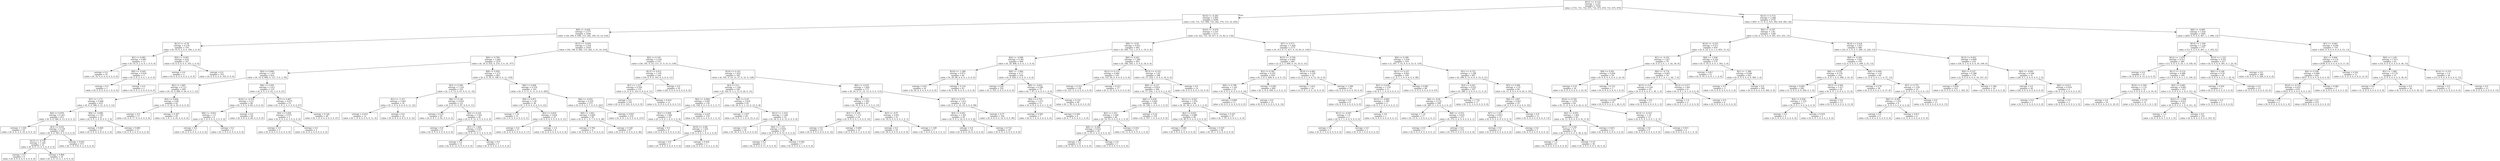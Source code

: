 digraph Tree {
node [shape=box] ;
0 [label="X[15] <= -0.122\nentropy = 3.321\nsamples = 7034\nvalue = [731, 731, 732, 675, 732, 675, 676, 731, 675, 676]"] ;
1 [label="X[14] <= -0.283\nentropy = 2.905\nsamples = 4299\nvalue = [34, 731, 721, 666, 732, 262, 374, 115, 14, 650]"] ;
0 -> 1 [labeldistance=2.5, labelangle=45, headlabel="True"] ;
2 [label="X[9] <= -0.444\nentropy = 2.577\nsamples = 2186\nvalue = [30, 209, 0, 648, 115, 262, 359, 33, 14, 516]"] ;
1 -> 2 ;
3 [label="X[13] <= -0.78\nentropy = 0.276\nsamples = 370\nvalue = [0, 10, 0, 2, 0, 0, 356, 2, 0, 0]"] ;
2 -> 3 ;
4 [label="X[1] <= 0.082\nentropy = 0.991\nsamples = 13\nvalue = [0, 10, 0, 2, 0, 0, 1, 0, 0, 0]"] ;
3 -> 4 ;
5 [label="entropy = 0.0\nsamples = 10\nvalue = [0, 10, 0, 0, 0, 0, 0, 0, 0, 0]"] ;
4 -> 5 ;
6 [label="X[6] <= -0.445\nentropy = 0.918\nsamples = 3\nvalue = [0, 0, 0, 2, 0, 0, 1, 0, 0, 0]"] ;
4 -> 6 ;
7 [label="entropy = 0.0\nsamples = 1\nvalue = [0, 0, 0, 0, 0, 0, 1, 0, 0, 0]"] ;
6 -> 7 ;
8 [label="entropy = 0.0\nsamples = 2\nvalue = [0, 0, 0, 2, 0, 0, 0, 0, 0, 0]"] ;
6 -> 8 ;
9 [label="X[0] <= -0.901\nentropy = 0.05\nsamples = 357\nvalue = [0, 0, 0, 0, 0, 0, 355, 2, 0, 0]"] ;
3 -> 9 ;
10 [label="entropy = 0.0\nsamples = 2\nvalue = [0, 0, 0, 0, 0, 0, 0, 2, 0, 0]"] ;
9 -> 10 ;
11 [label="entropy = 0.0\nsamples = 355\nvalue = [0, 0, 0, 0, 0, 0, 355, 0, 0, 0]"] ;
9 -> 11 ;
12 [label="X[13] <= -0.644\nentropy = 2.318\nsamples = 1816\nvalue = [30, 199, 0, 646, 115, 262, 3, 31, 14, 516]"] ;
2 -> 12 ;
13 [label="X[9] <= 0.769\nentropy = 1.649\nsamples = 1279\nvalue = [0, 18, 0, 632, 0, 235, 3, 0, 14, 377]"] ;
12 -> 13 ;
14 [label="X[0] <= 0.949\nentropy = 1.167\nsamples = 814\nvalue = [0, 14, 0, 608, 0, 127, 3, 0, 3, 59]"] ;
13 -> 14 ;
15 [label="X[2] <= 1.865\nentropy = 0.712\nsamples = 695\nvalue = [0, 10, 0, 606, 0, 64, 0, 0, 3, 12]"] ;
14 -> 15 ;
16 [label="X[7] <= 1.173\nentropy = 0.494\nsamples = 633\nvalue = [0, 9, 0, 588, 0, 21, 0, 0, 3, 12]"] ;
15 -> 16 ;
17 [label="X[4] <= 0.078\nentropy = 0.303\nsamples = 611\nvalue = [0, 9, 0, 586, 0, 13, 0, 0, 0, 3]"] ;
16 -> 17 ;
18 [label="entropy = 1.329\nsamples = 16\nvalue = [0, 0, 0, 3, 0, 10, 0, 0, 0, 3]"] ;
17 -> 18 ;
23 [label="X[3] <= 0.635\nentropy = 0.159\nsamples = 595\nvalue = [0, 9, 0, 583, 0, 3, 0, 0, 0, 0]"] ;
17 -> 23 ;
24 [label="X[12] <= -0.738\nentropy = 1.182\nsamples = 22\nvalue = [0, 8, 0, 13, 0, 1, 0, 0, 0, 0]"] ;
23 -> 24 ;
25 [label="entropy = 0.0\nsamples = 6\nvalue = [0, 6, 0, 0, 0, 0, 0, 0, 0, 0]"] ;
24 -> 25 ;
26 [label="entropy = 0.868\nsamples = 16\nvalue = [0, 2, 0, 13, 0, 1, 0, 0, 0, 0]"] ;
24 -> 26 ;
35 [label="entropy = 0.052\nsamples = 573\nvalue = [0, 1, 0, 570, 0, 2, 0, 0, 0, 0]"] ;
23 -> 35 ;
42 [label="X[8] <= -0.098\nentropy = 1.765\nsamples = 22\nvalue = [0, 0, 0, 2, 0, 8, 0, 0, 3, 9]"] ;
16 -> 42 ;
43 [label="entropy = 0.845\nsamples = 11\nvalue = [0, 0, 0, 0, 0, 8, 0, 0, 3, 0]"] ;
42 -> 43 ;
46 [label="entropy = 0.684\nsamples = 11\nvalue = [0, 0, 0, 2, 0, 0, 0, 0, 0, 9]"] ;
42 -> 46 ;
49 [label="X[5] <= 0.664\nentropy = 0.98\nsamples = 62\nvalue = [0, 1, 0, 18, 0, 43, 0, 0, 0, 0]"] ;
15 -> 49 ;
50 [label="entropy = 0.0\nsamples = 17\nvalue = [0, 0, 0, 17, 0, 0, 0, 0, 0, 0]"] ;
49 -> 50 ;
51 [label="entropy = 0.307\nsamples = 45\nvalue = [0, 1, 0, 1, 0, 43, 0, 0, 0, 0]"] ;
49 -> 51 ;
56 [label="X[6] <= 0.292\nentropy = 1.413\nsamples = 119\nvalue = [0, 4, 0, 2, 0, 63, 3, 0, 0, 47]"] ;
14 -> 56 ;
57 [label="X[10] <= -0.519\nentropy = 0.53\nsamples = 66\nvalue = [0, 3, 0, 0, 0, 60, 3, 0, 0, 0]"] ;
56 -> 57 ;
58 [label="X[6] <= -0.822\nentropy = 1.0\nsamples = 6\nvalue = [0, 3, 0, 0, 0, 0, 3, 0, 0, 0]"] ;
57 -> 58 ;
59 [label="entropy = 0.0\nsamples = 3\nvalue = [0, 0, 0, 0, 0, 0, 3, 0, 0, 0]"] ;
58 -> 59 ;
60 [label="entropy = 0.0\nsamples = 3\nvalue = [0, 3, 0, 0, 0, 0, 0, 0, 0, 0]"] ;
58 -> 60 ;
61 [label="entropy = 0.0\nsamples = 60\nvalue = [0, 0, 0, 0, 0, 60, 0, 0, 0, 0]"] ;
57 -> 61 ;
62 [label="X[7] <= 0.487\nentropy = 0.675\nsamples = 53\nvalue = [0, 1, 0, 2, 0, 3, 0, 0, 0, 47]"] ;
56 -> 62 ;
63 [label="X[4] <= 0.459\nentropy = 0.971\nsamples = 5\nvalue = [0, 0, 0, 2, 0, 3, 0, 0, 0, 0]"] ;
62 -> 63 ;
64 [label="entropy = 0.0\nsamples = 3\nvalue = [0, 0, 0, 0, 0, 3, 0, 0, 0, 0]"] ;
63 -> 64 ;
65 [label="entropy = 0.0\nsamples = 2\nvalue = [0, 0, 0, 2, 0, 0, 0, 0, 0, 0]"] ;
63 -> 65 ;
66 [label="entropy = 0.146\nsamples = 48\nvalue = [0, 1, 0, 0, 0, 0, 0, 0, 0, 47]"] ;
62 -> 66 ;
69 [label="X[8] <= 0.459\nentropy = 1.272\nsamples = 465\nvalue = [0, 4, 0, 24, 0, 108, 0, 0, 11, 318]"] ;
13 -> 69 ;
70 [label="X[3] <= 0.296\nentropy = 1.516\nsamples = 155\nvalue = [0, 1, 0, 13, 0, 97, 0, 0, 11, 33]"] ;
69 -> 70 ;
71 [label="X[1] <= -1.217\nentropy = 1.083\nsamples = 34\nvalue = [0, 1, 0, 0, 0, 0, 0, 0, 11, 22]"] ;
70 -> 71 ;
72 [label="entropy = 0.414\nsamples = 12\nvalue = [0, 1, 0, 0, 0, 0, 0, 0, 11, 0]"] ;
71 -> 72 ;
75 [label="entropy = 0.0\nsamples = 22\nvalue = [0, 0, 0, 0, 0, 0, 0, 0, 0, 22]"] ;
71 -> 75 ;
76 [label="X[6] <= 0.144\nentropy = 0.916\nsamples = 121\nvalue = [0, 0, 0, 13, 0, 97, 0, 0, 0, 11]"] ;
70 -> 76 ;
77 [label="entropy = 0.231\nsamples = 95\nvalue = [0, 0, 0, 1, 0, 92, 0, 0, 0, 2]"] ;
76 -> 77 ;
82 [label="X[4] <= 0.224\nentropy = 1.502\nsamples = 26\nvalue = [0, 0, 0, 12, 0, 5, 0, 0, 0, 9]"] ;
76 -> 82 ;
83 [label="entropy = 0.0\nsamples = 9\nvalue = [0, 0, 0, 0, 0, 0, 0, 0, 0, 9]"] ;
82 -> 83 ;
84 [label="X[7] <= 1.408\nentropy = 0.874\nsamples = 17\nvalue = [0, 0, 0, 12, 0, 5, 0, 0, 0, 0]"] ;
82 -> 84 ;
85 [label="entropy = 0.0\nsamples = 12\nvalue = [0, 0, 0, 12, 0, 0, 0, 0, 0, 0]"] ;
84 -> 85 ;
86 [label="entropy = 0.0\nsamples = 5\nvalue = [0, 0, 0, 0, 0, 5, 0, 0, 0, 0]"] ;
84 -> 86 ;
87 [label="X[0] <= 0.046\nentropy = 0.518\nsamples = 310\nvalue = [0, 3, 0, 11, 0, 11, 0, 0, 0, 285]"] ;
69 -> 87 ;
88 [label="X[9] <= 0.971\nentropy = 1.58\nsamples = 38\nvalue = [0, 3, 0, 9, 0, 4, 0, 0, 0, 22]"] ;
87 -> 88 ;
89 [label="entropy = 1.14\nsamples = 13\nvalue = [0, 3, 0, 9, 0, 0, 0, 0, 0, 1]"] ;
88 -> 89 ;
94 [label="X[3] <= 0.818\nentropy = 0.634\nsamples = 25\nvalue = [0, 0, 0, 0, 0, 4, 0, 0, 0, 21]"] ;
88 -> 94 ;
95 [label="entropy = 0.0\nsamples = 17\nvalue = [0, 0, 0, 0, 0, 0, 0, 0, 0, 17]"] ;
94 -> 95 ;
96 [label="entropy = 1.0\nsamples = 8\nvalue = [0, 0, 0, 0, 0, 4, 0, 0, 0, 4]"] ;
94 -> 96 ;
99 [label="X[6] <= -0.052\nentropy = 0.235\nsamples = 272\nvalue = [0, 0, 0, 2, 0, 7, 0, 0, 0, 263]"] ;
87 -> 99 ;
100 [label="X[9] <= 1.063\nentropy = 0.669\nsamples = 56\nvalue = [0, 0, 0, 1, 0, 7, 0, 0, 0, 48]"] ;
99 -> 100 ;
101 [label="entropy = 0.764\nsamples = 9\nvalue = [0, 0, 0, 0, 0, 7, 0, 0, 0, 2]"] ;
100 -> 101 ;
106 [label="entropy = 0.149\nsamples = 47\nvalue = [0, 0, 0, 1, 0, 0, 0, 0, 0, 46]"] ;
100 -> 106 ;
109 [label="entropy = 0.043\nsamples = 216\nvalue = [0, 0, 0, 1, 0, 0, 0, 0, 0, 215]"] ;
99 -> 109 ;
114 [label="X[5] <= 0.145\nentropy = 2.334\nsamples = 537\nvalue = [30, 181, 0, 14, 115, 27, 0, 31, 0, 139]"] ;
12 -> 114 ;
115 [label="X[13] <= 0.412\nentropy = 1.101\nsamples = 144\nvalue = [30, 0, 0, 0, 103, 0, 0, 0, 0, 11]"] ;
114 -> 115 ;
116 [label="X[7] <= 1.123\nentropy = 0.526\nsamples = 115\nvalue = [1, 0, 0, 0, 103, 0, 0, 0, 0, 11]"] ;
115 -> 116 ;
117 [label="entropy = 0.0\nsamples = 103\nvalue = [0, 0, 0, 0, 103, 0, 0, 0, 0, 0]"] ;
116 -> 117 ;
118 [label="entropy = 0.414\nsamples = 12\nvalue = [1, 0, 0, 0, 0, 0, 0, 0, 0, 11]"] ;
116 -> 118 ;
121 [label="entropy = 0.0\nsamples = 29\nvalue = [29, 0, 0, 0, 0, 0, 0, 0, 0, 0]"] ;
115 -> 121 ;
122 [label="X[10] <= 0.163\nentropy = 1.922\nsamples = 393\nvalue = [0, 181, 0, 14, 12, 27, 0, 31, 0, 128]"] ;
114 -> 122 ;
123 [label="X[3] <= 0.4\nentropy = 1.328\nsamples = 220\nvalue = [0, 162, 0, 3, 2, 12, 0, 26, 0, 15]"] ;
122 -> 123 ;
124 [label="X[4] <= -0.069\nentropy = 0.497\nsamples = 139\nvalue = [0, 128, 0, 0, 1, 0, 0, 3, 0, 7]"] ;
123 -> 124 ;
125 [label="X[3] <= 0.008\nentropy = 1.846\nsamples = 10\nvalue = [0, 3, 0, 0, 1, 0, 0, 2, 0, 4]"] ;
124 -> 125 ;
126 [label="entropy = 0.0\nsamples = 4\nvalue = [0, 0, 0, 0, 0, 0, 0, 0, 0, 4]"] ;
125 -> 126 ;
127 [label="X[10] <= -0.88\nentropy = 1.459\nsamples = 6\nvalue = [0, 3, 0, 0, 1, 0, 0, 2, 0, 0]"] ;
125 -> 127 ;
128 [label="entropy = 0.0\nsamples = 3\nvalue = [0, 3, 0, 0, 0, 0, 0, 0, 0, 0]"] ;
127 -> 128 ;
129 [label="entropy = 0.918\nsamples = 3\nvalue = [0, 0, 0, 0, 1, 0, 0, 2, 0, 0]"] ;
127 -> 129 ;
132 [label="entropy = 0.225\nsamples = 129\nvalue = [0, 125, 0, 0, 0, 0, 0, 1, 0, 3]"] ;
124 -> 132 ;
139 [label="X[2] <= 0.29\nentropy = 2.034\nsamples = 81\nvalue = [0, 34, 0, 3, 1, 12, 0, 23, 0, 8]"] ;
123 -> 139 ;
140 [label="entropy = 1.037\nsamples = 29\nvalue = [0, 0, 0, 3, 1, 0, 0, 23, 0, 2]"] ;
139 -> 140 ;
149 [label="X[12] <= -1.433\nentropy = 1.248\nsamples = 52\nvalue = [0, 34, 0, 0, 0, 12, 0, 0, 0, 6]"] ;
139 -> 149 ;
150 [label="entropy = 0.0\nsamples = 34\nvalue = [0, 34, 0, 0, 0, 0, 0, 0, 0, 0]"] ;
149 -> 150 ;
151 [label="X[9] <= 1.155\nentropy = 0.918\nsamples = 18\nvalue = [0, 0, 0, 0, 0, 12, 0, 0, 0, 6]"] ;
149 -> 151 ;
152 [label="entropy = 0.0\nsamples = 11\nvalue = [0, 0, 0, 0, 0, 11, 0, 0, 0, 0]"] ;
151 -> 152 ;
153 [label="entropy = 0.592\nsamples = 7\nvalue = [0, 0, 0, 0, 0, 1, 0, 0, 0, 6]"] ;
151 -> 153 ;
156 [label="X[0] <= -0.435\nentropy = 1.695\nsamples = 173\nvalue = [0, 19, 0, 11, 10, 15, 0, 5, 0, 113]"] ;
122 -> 156 ;
157 [label="X[8] <= 0.722\nentropy = 1.952\nsamples = 49\nvalue = [0, 19, 0, 9, 0, 1, 0, 5, 0, 15]"] ;
156 -> 157 ;
158 [label="X[3] <= 0.165\nentropy = 1.175\nsamples = 24\nvalue = [0, 0, 0, 9, 0, 1, 0, 0, 0, 14]"] ;
157 -> 158 ;
159 [label="entropy = 0.0\nsamples = 14\nvalue = [0, 0, 0, 0, 0, 0, 0, 0, 0, 14]"] ;
158 -> 159 ;
160 [label="entropy = 0.469\nsamples = 10\nvalue = [0, 0, 0, 9, 0, 1, 0, 0, 0, 0]"] ;
158 -> 160 ;
163 [label="X[3] <= -0.07\nentropy = 0.951\nsamples = 25\nvalue = [0, 19, 0, 0, 0, 0, 0, 5, 0, 1]"] ;
157 -> 163 ;
164 [label="entropy = 0.0\nsamples = 18\nvalue = [0, 18, 0, 0, 0, 0, 0, 0, 0, 0]"] ;
163 -> 164 ;
165 [label="entropy = 1.149\nsamples = 7\nvalue = [0, 1, 0, 0, 0, 0, 0, 5, 0, 1]"] ;
163 -> 165 ;
170 [label="X[7] <= 0.571\nentropy = 1.013\nsamples = 124\nvalue = [0, 0, 0, 2, 10, 14, 0, 0, 0, 98]"] ;
156 -> 170 ;
171 [label="X[5] <= 0.441\nentropy = 1.361\nsamples = 20\nvalue = [0, 0, 0, 2, 10, 0, 0, 0, 0, 8]"] ;
170 -> 171 ;
172 [label="entropy = 0.0\nsamples = 10\nvalue = [0, 0, 0, 0, 10, 0, 0, 0, 0, 0]"] ;
171 -> 172 ;
173 [label="entropy = 0.722\nsamples = 10\nvalue = [0, 0, 0, 2, 0, 0, 0, 0, 0, 8]"] ;
171 -> 173 ;
176 [label="entropy = 0.57\nsamples = 104\nvalue = [0, 0, 0, 0, 0, 14, 0, 0, 0, 90]"] ;
170 -> 176 ;
183 [label="X[10] <= -0.479\nentropy = 2.107\nsamples = 2113\nvalue = [4, 522, 721, 18, 617, 0, 15, 82, 0, 134]"] ;
1 -> 183 ;
184 [label="X[8] <= -0.83\nentropy = 0.922\nsamples = 942\nvalue = [0, 209, 712, 1, 0, 0, 1, 19, 0, 0]"] ;
183 -> 184 ;
185 [label="X[4] <= -0.098\nentropy = 0.361\nsamples = 499\nvalue = [0, 29, 468, 0, 0, 0, 1, 1, 0, 0]"] ;
184 -> 185 ;
186 [label="X[10] <= -1.389\nentropy = 0.971\nsamples = 69\nvalue = [0, 20, 48, 0, 0, 0, 1, 0, 0, 0]"] ;
185 -> 186 ;
187 [label="entropy = 0.65\nsamples = 24\nvalue = [0, 20, 4, 0, 0, 0, 0, 0, 0, 0]"] ;
186 -> 187 ;
192 [label="entropy = 0.154\nsamples = 45\nvalue = [0, 0, 44, 0, 0, 0, 1, 0, 0, 0]"] ;
186 -> 192 ;
195 [label="X[8] <= -1.064\nentropy = 0.17\nsamples = 430\nvalue = [0, 9, 420, 0, 0, 0, 0, 1, 0, 0]"] ;
185 -> 195 ;
196 [label="entropy = 0.05\nsamples = 355\nvalue = [0, 2, 353, 0, 0, 0, 0, 0, 0, 0]"] ;
195 -> 196 ;
203 [label="X[9] <= -0.922\nentropy = 0.548\nsamples = 75\nvalue = [0, 7, 67, 0, 0, 0, 0, 1, 0, 0]"] ;
195 -> 203 ;
204 [label="X[4] <= 0.753\nentropy = 1.273\nsamples = 15\nvalue = [0, 6, 8, 0, 0, 0, 0, 1, 0, 0]"] ;
203 -> 204 ;
205 [label="entropy = 0.592\nsamples = 7\nvalue = [0, 6, 1, 0, 0, 0, 0, 0, 0, 0]"] ;
204 -> 205 ;
208 [label="entropy = 0.544\nsamples = 8\nvalue = [0, 0, 7, 0, 0, 0, 0, 1, 0, 0]"] ;
204 -> 208 ;
211 [label="entropy = 0.122\nsamples = 60\nvalue = [0, 1, 59, 0, 0, 0, 0, 0, 0, 0]"] ;
203 -> 211 ;
214 [label="X[6] <= 0.243\nentropy = 1.209\nsamples = 443\nvalue = [0, 180, 244, 1, 0, 0, 0, 18, 0, 0]"] ;
184 -> 214 ;
215 [label="X[12] <= 0.114\nentropy = 0.681\nsamples = 145\nvalue = [0, 123, 20, 0, 0, 0, 0, 2, 0, 0]"] ;
214 -> 215 ;
216 [label="entropy = 0.353\nsamples = 128\nvalue = [0, 121, 5, 0, 0, 0, 0, 2, 0, 0]"] ;
215 -> 216 ;
231 [label="entropy = 0.523\nsamples = 17\nvalue = [0, 2, 15, 0, 0, 0, 0, 0, 0, 0]"] ;
215 -> 231 ;
236 [label="X[15] <= -0.332\nentropy = 1.02\nsamples = 298\nvalue = [0, 57, 224, 1, 0, 0, 0, 16, 0, 0]"] ;
214 -> 236 ;
237 [label="X[8] <= -0.127\nentropy = 0.814\nsamples = 284\nvalue = [0, 57, 224, 1, 0, 0, 0, 2, 0, 0]"] ;
236 -> 237 ;
238 [label="X[6] <= 0.439\nentropy = 0.495\nsamples = 198\nvalue = [0, 16, 180, 1, 0, 0, 0, 1, 0, 0]"] ;
237 -> 238 ;
239 [label="X[2] <= 1.011\nentropy = 1.006\nsamples = 48\nvalue = [0, 14, 33, 0, 0, 0, 0, 1, 0, 0]"] ;
238 -> 239 ;
240 [label="X[8] <= -0.288\nentropy = 0.414\nsamples = 36\nvalue = [0, 3, 33, 0, 0, 0, 0, 0, 0, 0]"] ;
239 -> 240 ;
241 [label="entropy = 0.0\nsamples = 33\nvalue = [0, 0, 33, 0, 0, 0, 0, 0, 0, 0]"] ;
240 -> 241 ;
242 [label="entropy = 0.0\nsamples = 3\nvalue = [0, 3, 0, 0, 0, 0, 0, 0, 0, 0]"] ;
240 -> 242 ;
243 [label="entropy = 0.414\nsamples = 12\nvalue = [0, 11, 0, 0, 0, 0, 0, 1, 0, 0]"] ;
239 -> 243 ;
246 [label="entropy = 0.16\nsamples = 150\nvalue = [0, 2, 147, 1, 0, 0, 0, 0, 0, 0]"] ;
238 -> 246 ;
257 [label="X[11] <= -0.927\nentropy = 1.079\nsamples = 86\nvalue = [0, 41, 44, 0, 0, 0, 0, 1, 0, 0]"] ;
237 -> 257 ;
258 [label="X[2] <= 0.025\nentropy = 0.688\nsamples = 49\nvalue = [0, 40, 9, 0, 0, 0, 0, 0, 0, 0]"] ;
257 -> 258 ;
259 [label="entropy = 0.961\nsamples = 13\nvalue = [0, 5, 8, 0, 0, 0, 0, 0, 0, 0]"] ;
258 -> 259 ;
264 [label="entropy = 0.183\nsamples = 36\nvalue = [0, 35, 1, 0, 0, 0, 0, 0, 0, 0]"] ;
258 -> 264 ;
267 [label="entropy = 0.357\nsamples = 37\nvalue = [0, 1, 35, 0, 0, 0, 0, 1, 0, 0]"] ;
257 -> 267 ;
272 [label="entropy = 0.0\nsamples = 14\nvalue = [0, 0, 0, 0, 0, 0, 0, 14, 0, 0]"] ;
236 -> 272 ;
273 [label="X[7] <= 0.571\nentropy = 1.828\nsamples = 1171\nvalue = [4, 313, 9, 17, 617, 0, 14, 63, 0, 134]"] ;
183 -> 273 ;
274 [label="X[15] <= -0.794\nentropy = 0.602\nsamples = 661\nvalue = [3, 6, 2, 3, 608, 0, 14, 10, 0, 15]"] ;
273 -> 274 ;
275 [label="X[1] <= 0.392\nentropy = 0.255\nsamples = 629\nvalue = [0, 2, 0, 2, 608, 0, 2, 0, 0, 15]"] ;
274 -> 275 ;
276 [label="X[9] <= 0.788\nentropy = 1.291\nsamples = 25\nvalue = [0, 0, 0, 2, 9, 0, 0, 0, 0, 14]"] ;
275 -> 276 ;
277 [label="entropy = 0.684\nsamples = 11\nvalue = [0, 0, 0, 2, 9, 0, 0, 0, 0, 0]"] ;
276 -> 277 ;
280 [label="entropy = 0.0\nsamples = 14\nvalue = [0, 0, 0, 0, 0, 0, 0, 0, 0, 14]"] ;
276 -> 280 ;
281 [label="entropy = 0.082\nsamples = 604\nvalue = [0, 2, 0, 0, 599, 0, 2, 0, 0, 1]"] ;
275 -> 281 ;
292 [label="X[14] <= 0.482\nentropy = 2.156\nsamples = 32\nvalue = [3, 4, 2, 1, 0, 0, 12, 10, 0, 0]"] ;
274 -> 292 ;
293 [label="entropy = 1.014\nsamples = 16\nvalue = [3, 0, 0, 1, 0, 0, 12, 0, 0, 0]"] ;
292 -> 293 ;
298 [label="entropy = 1.299\nsamples = 16\nvalue = [0, 4, 2, 0, 0, 0, 0, 10, 0, 0]"] ;
292 -> 298 ;
303 [label="X[6] <= 0.308\nentropy = 1.618\nsamples = 510\nvalue = [1, 307, 7, 14, 9, 0, 0, 53, 0, 119]"] ;
273 -> 303 ;
304 [label="X[11] <= 0.237\nentropy = 0.601\nsamples = 109\nvalue = [1, 8, 1, 1, 0, 0, 0, 0, 0, 98]"] ;
303 -> 304 ;
305 [label="X[3] <= 0.426\nentropy = 1.278\nsamples = 11\nvalue = [0, 8, 1, 1, 0, 0, 0, 0, 0, 1]"] ;
304 -> 305 ;
306 [label="entropy = 0.0\nsamples = 8\nvalue = [0, 8, 0, 0, 0, 0, 0, 0, 0, 0]"] ;
305 -> 306 ;
307 [label="X[15] <= -0.682\nentropy = 1.585\nsamples = 3\nvalue = [0, 0, 1, 1, 0, 0, 0, 0, 0, 1]"] ;
305 -> 307 ;
308 [label="X[11] <= -0.447\nentropy = 1.0\nsamples = 2\nvalue = [0, 0, 1, 1, 0, 0, 0, 0, 0, 0]"] ;
307 -> 308 ;
309 [label="entropy = 0.0\nsamples = 1\nvalue = [0, 0, 1, 0, 0, 0, 0, 0, 0, 0]"] ;
308 -> 309 ;
310 [label="entropy = 0.0\nsamples = 1\nvalue = [0, 0, 0, 1, 0, 0, 0, 0, 0, 0]"] ;
308 -> 310 ;
311 [label="entropy = 0.0\nsamples = 1\nvalue = [0, 0, 0, 0, 0, 0, 0, 0, 0, 1]"] ;
307 -> 311 ;
312 [label="entropy = 0.082\nsamples = 98\nvalue = [1, 0, 0, 0, 0, 0, 0, 0, 0, 97]"] ;
304 -> 312 ;
315 [label="X[1] <= -0.722\nentropy = 1.298\nsamples = 401\nvalue = [0, 299, 6, 13, 9, 0, 0, 53, 0, 21]"] ;
303 -> 315 ;
316 [label="X[3] <= 0.243\nentropy = 0.435\nsamples = 307\nvalue = [0, 288, 2, 4, 0, 0, 0, 11, 0, 2]"] ;
315 -> 316 ;
317 [label="X[4] <= -0.04\nentropy = 0.152\nsamples = 290\nvalue = [0, 285, 0, 1, 0, 0, 0, 2, 0, 2]"] ;
316 -> 317 ;
318 [label="entropy = 1.14\nsamples = 17\nvalue = [0, 13, 0, 1, 0, 0, 0, 2, 0, 1]"] ;
317 -> 318 ;
327 [label="X[8] <= -0.552\nentropy = 0.035\nsamples = 273\nvalue = [0, 272, 0, 0, 0, 0, 0, 0, 0, 1]"] ;
317 -> 327 ;
328 [label="entropy = 0.0\nsamples = 1\nvalue = [0, 0, 0, 0, 0, 0, 0, 0, 0, 1]"] ;
327 -> 328 ;
329 [label="entropy = 0.0\nsamples = 272\nvalue = [0, 272, 0, 0, 0, 0, 0, 0, 0, 0]"] ;
327 -> 329 ;
330 [label="entropy = 1.732\nsamples = 17\nvalue = [0, 3, 2, 3, 0, 0, 0, 9, 0, 0]"] ;
316 -> 330 ;
339 [label="X[5] <= 0.386\nentropy = 2.19\nsamples = 94\nvalue = [0, 11, 4, 9, 9, 0, 0, 42, 0, 19]"] ;
315 -> 339 ;
340 [label="X[0] <= 1.007\nentropy = 0.943\nsamples = 25\nvalue = [0, 0, 0, 0, 9, 0, 0, 0, 0, 16]"] ;
339 -> 340 ;
341 [label="X[7] <= 1.525\nentropy = 0.811\nsamples = 12\nvalue = [0, 0, 0, 0, 9, 0, 0, 0, 0, 3]"] ;
340 -> 341 ;
342 [label="entropy = 0.0\nsamples = 9\nvalue = [0, 0, 0, 0, 9, 0, 0, 0, 0, 0]"] ;
341 -> 342 ;
343 [label="entropy = 0.0\nsamples = 3\nvalue = [0, 0, 0, 0, 0, 0, 0, 0, 0, 3]"] ;
341 -> 343 ;
344 [label="entropy = 0.0\nsamples = 13\nvalue = [0, 0, 0, 0, 0, 0, 0, 0, 0, 13]"] ;
340 -> 344 ;
345 [label="X[10] <= 0.765\nentropy = 1.676\nsamples = 69\nvalue = [0, 11, 4, 9, 0, 0, 0, 42, 0, 3]"] ;
339 -> 345 ;
346 [label="X[2] <= -0.051\nentropy = 1.062\nsamples = 56\nvalue = [0, 11, 4, 0, 0, 0, 0, 41, 0, 0]"] ;
345 -> 346 ;
347 [label="X[11] <= 0.181\nentropy = 0.7\nsamples = 44\nvalue = [0, 2, 4, 0, 0, 0, 0, 38, 0, 0]"] ;
346 -> 347 ;
348 [label="entropy = 1.0\nsamples = 8\nvalue = [0, 0, 4, 0, 0, 0, 0, 4, 0, 0]"] ;
347 -> 348 ;
351 [label="entropy = 0.31\nsamples = 36\nvalue = [0, 2, 0, 0, 0, 0, 0, 34, 0, 0]"] ;
347 -> 351 ;
356 [label="entropy = 0.811\nsamples = 12\nvalue = [0, 9, 0, 0, 0, 0, 0, 3, 0, 0]"] ;
346 -> 356 ;
361 [label="X[13] <= -0.523\nentropy = 1.14\nsamples = 13\nvalue = [0, 0, 0, 9, 0, 0, 0, 1, 0, 3]"] ;
345 -> 361 ;
362 [label="entropy = 0.0\nsamples = 9\nvalue = [0, 0, 0, 9, 0, 0, 0, 0, 0, 0]"] ;
361 -> 362 ;
363 [label="entropy = 0.811\nsamples = 4\nvalue = [0, 0, 0, 0, 0, 0, 0, 1, 0, 3]"] ;
361 -> 363 ;
366 [label="X[13] <= 0.714\nentropy = 2.368\nsamples = 2735\nvalue = [697, 0, 11, 9, 0, 413, 302, 616, 661, 26]"] ;
0 -> 366 [labeldistance=2.5, labelangle=-45, headlabel="False"] ;
367 [label="X[0] <= -0.187\nentropy = 1.82\nsamples = 1240\nvalue = [32, 0, 11, 9, 0, 6, 301, 615, 253, 13]"] ;
366 -> 367 ;
368 [label="X[14] <= -0.223\nentropy = 0.511\nsamples = 654\nvalue = [0, 0, 10, 5, 0, 1, 2, 603, 33, 0]"] ;
367 -> 368 ;
369 [label="X[1] <= -0.103\nentropy = 1.427\nsamples = 79\nvalue = [0, 0, 0, 5, 0, 1, 1, 42, 30, 0]"] ;
368 -> 369 ;
370 [label="X[8] <= 0.561\nentropy = 0.926\nsamples = 29\nvalue = [0, 0, 0, 4, 0, 0, 0, 2, 23, 0]"] ;
369 -> 370 ;
371 [label="entropy = 0.25\nsamples = 24\nvalue = [0, 0, 0, 0, 0, 0, 0, 1, 23, 0]"] ;
370 -> 371 ;
374 [label="entropy = 0.722\nsamples = 5\nvalue = [0, 0, 0, 4, 0, 0, 0, 1, 0, 0]"] ;
370 -> 374 ;
377 [label="X[9] <= -0.774\nentropy = 0.993\nsamples = 50\nvalue = [0, 0, 0, 1, 0, 1, 1, 40, 7, 0]"] ;
369 -> 377 ;
378 [label="X[15] <= 0.9\nentropy = 0.324\nsamples = 42\nvalue = [0, 0, 0, 0, 0, 0, 1, 40, 1, 0]"] ;
377 -> 378 ;
379 [label="entropy = 0.165\nsamples = 41\nvalue = [0, 0, 0, 0, 0, 0, 1, 40, 0, 0]"] ;
378 -> 379 ;
382 [label="entropy = 0.0\nsamples = 1\nvalue = [0, 0, 0, 0, 0, 0, 0, 0, 1, 0]"] ;
378 -> 382 ;
383 [label="X[12] <= 0.517\nentropy = 1.061\nsamples = 8\nvalue = [0, 0, 0, 1, 0, 1, 0, 0, 6, 0]"] ;
377 -> 383 ;
384 [label="entropy = 1.0\nsamples = 2\nvalue = [0, 0, 0, 1, 0, 1, 0, 0, 0, 0]"] ;
383 -> 384 ;
387 [label="entropy = 0.0\nsamples = 6\nvalue = [0, 0, 0, 0, 0, 0, 0, 0, 6, 0]"] ;
383 -> 387 ;
388 [label="X[8] <= -1.636\nentropy = 0.192\nsamples = 575\nvalue = [0, 0, 10, 0, 0, 0, 1, 561, 3, 0]"] ;
368 -> 388 ;
389 [label="entropy = 0.817\nsamples = 12\nvalue = [0, 0, 10, 0, 0, 0, 1, 1, 0, 0]"] ;
388 -> 389 ;
394 [label="X[1] <= -1.588\nentropy = 0.048\nsamples = 563\nvalue = [0, 0, 0, 0, 0, 0, 0, 560, 3, 0]"] ;
388 -> 394 ;
395 [label="entropy = 0.0\nsamples = 3\nvalue = [0, 0, 0, 0, 0, 0, 0, 0, 3, 0]"] ;
394 -> 395 ;
396 [label="entropy = 0.0\nsamples = 560\nvalue = [0, 0, 0, 0, 0, 0, 0, 560, 0, 0]"] ;
394 -> 396 ;
397 [label="X[14] <= 0.434\nentropy = 1.615\nsamples = 586\nvalue = [32, 0, 1, 4, 0, 5, 299, 12, 220, 13]"] ;
367 -> 397 ;
398 [label="X[9] <= -0.205\nentropy = 1.055\nsamples = 376\nvalue = [2, 0, 0, 4, 0, 5, 299, 2, 51, 13]"] ;
397 -> 398 ;
399 [label="X[6] <= -0.576\nentropy = 0.378\nsamples = 316\nvalue = [1, 0, 0, 1, 0, 0, 298, 2, 14, 0]"] ;
398 -> 399 ;
400 [label="entropy = 0.065\nsamples = 296\nvalue = [1, 0, 0, 0, 0, 0, 294, 0, 1, 0]"] ;
399 -> 400 ;
407 [label="X[15] <= 0.564\nentropy = 1.417\nsamples = 20\nvalue = [0, 0, 0, 1, 0, 0, 4, 2, 13, 0]"] ;
399 -> 407 ;
408 [label="X[4] <= 0.459\nentropy = 1.379\nsamples = 7\nvalue = [0, 0, 0, 1, 0, 0, 4, 2, 0, 0]"] ;
407 -> 408 ;
409 [label="entropy = 0.0\nsamples = 4\nvalue = [0, 0, 0, 0, 0, 0, 4, 0, 0, 0]"] ;
408 -> 409 ;
410 [label="entropy = 0.918\nsamples = 3\nvalue = [0, 0, 0, 1, 0, 0, 0, 2, 0, 0]"] ;
408 -> 410 ;
413 [label="entropy = 0.0\nsamples = 13\nvalue = [0, 0, 0, 0, 0, 0, 0, 0, 13, 0]"] ;
407 -> 413 ;
414 [label="X[8] <= 0.444\nentropy = 1.62\nsamples = 60\nvalue = [1, 0, 0, 3, 0, 5, 1, 0, 37, 13]"] ;
398 -> 414 ;
415 [label="entropy = 0.176\nsamples = 38\nvalue = [0, 0, 0, 0, 0, 0, 1, 0, 37, 0]"] ;
414 -> 415 ;
418 [label="X[7] <= 0.755\nentropy = 1.529\nsamples = 22\nvalue = [1, 0, 0, 3, 0, 5, 0, 0, 0, 13]"] ;
414 -> 418 ;
419 [label="X[6] <= -0.265\nentropy = 1.352\nsamples = 9\nvalue = [1, 0, 0, 3, 0, 5, 0, 0, 0, 0]"] ;
418 -> 419 ;
420 [label="entropy = 0.0\nsamples = 5\nvalue = [0, 0, 0, 0, 0, 5, 0, 0, 0, 0]"] ;
419 -> 420 ;
421 [label="entropy = 0.811\nsamples = 4\nvalue = [1, 0, 0, 3, 0, 0, 0, 0, 0, 0]"] ;
419 -> 421 ;
424 [label="entropy = 0.0\nsamples = 13\nvalue = [0, 0, 0, 0, 0, 0, 0, 0, 0, 13]"] ;
418 -> 424 ;
425 [label="X[12] <= 0.652\nentropy = 0.899\nsamples = 210\nvalue = [30, 0, 1, 0, 0, 0, 0, 10, 169, 0]"] ;
397 -> 425 ;
426 [label="X[4] <= 0.327\nentropy = 0.398\nsamples = 179\nvalue = [2, 0, 0, 0, 0, 0, 0, 10, 167, 0]"] ;
425 -> 426 ;
427 [label="entropy = 0.054\nsamples = 163\nvalue = [0, 0, 0, 0, 0, 0, 0, 1, 162, 0]"] ;
426 -> 427 ;
430 [label="entropy = 1.366\nsamples = 16\nvalue = [2, 0, 0, 0, 0, 0, 0, 9, 5, 0]"] ;
426 -> 430 ;
437 [label="X[6] <= -0.691\nentropy = 0.548\nsamples = 31\nvalue = [28, 0, 1, 0, 0, 0, 0, 0, 2, 0]"] ;
425 -> 437 ;
438 [label="entropy = 0.0\nsamples = 28\nvalue = [28, 0, 0, 0, 0, 0, 0, 0, 0, 0]"] ;
437 -> 438 ;
439 [label="X[6] <= 0.013\nentropy = 0.918\nsamples = 3\nvalue = [0, 0, 1, 0, 0, 0, 0, 0, 2, 0]"] ;
437 -> 439 ;
440 [label="entropy = 0.0\nsamples = 1\nvalue = [0, 0, 1, 0, 0, 0, 0, 0, 0, 0]"] ;
439 -> 440 ;
441 [label="entropy = 0.0\nsamples = 2\nvalue = [0, 0, 0, 0, 0, 0, 0, 0, 2, 0]"] ;
439 -> 441 ;
442 [label="X[8] <= -0.069\nentropy = 1.616\nsamples = 1495\nvalue = [665, 0, 0, 0, 0, 407, 1, 1, 408, 13]"] ;
366 -> 442 ;
443 [label="X[14] <= 1.199\nentropy = 1.128\nsamples = 777\nvalue = [13, 0, 0, 0, 0, 407, 1, 1, 355, 0]"] ;
442 -> 443 ;
444 [label="X[12] <= -1.679\nentropy = 0.511\nsamples = 360\nvalue = [13, 0, 0, 0, 0, 16, 1, 0, 330, 0]"] ;
443 -> 444 ;
445 [label="entropy = 0.0\nsamples = 15\nvalue = [0, 0, 0, 0, 0, 15, 0, 0, 0, 0]"] ;
444 -> 445 ;
446 [label="X[11] <= -0.114\nentropy = 0.288\nsamples = 345\nvalue = [13, 0, 0, 0, 0, 1, 1, 0, 330, 0]"] ;
444 -> 446 ;
447 [label="X[10] <= 0.364\nentropy = 1.133\nsamples = 32\nvalue = [12, 0, 0, 0, 0, 0, 1, 0, 19, 0]"] ;
446 -> 447 ;
448 [label="entropy = 0.0\nsamples = 18\nvalue = [0, 0, 0, 0, 0, 0, 0, 0, 18, 0]"] ;
447 -> 448 ;
449 [label="entropy = 0.735\nsamples = 14\nvalue = [12, 0, 0, 0, 0, 0, 1, 0, 1, 0]"] ;
447 -> 449 ;
454 [label="X[5] <= 0.682\nentropy = 0.062\nsamples = 313\nvalue = [1, 0, 0, 0, 0, 1, 0, 0, 311, 0]"] ;
446 -> 454 ;
455 [label="X[12] <= -1.298\nentropy = 0.031\nsamples = 312\nvalue = [0, 0, 0, 0, 0, 1, 0, 0, 311, 0]"] ;
454 -> 455 ;
456 [label="entropy = 1.0\nsamples = 2\nvalue = [0, 0, 0, 0, 0, 1, 0, 0, 1, 0]"] ;
455 -> 456 ;
459 [label="entropy = 0.0\nsamples = 310\nvalue = [0, 0, 0, 0, 0, 0, 0, 0, 310, 0]"] ;
455 -> 459 ;
460 [label="entropy = 0.0\nsamples = 1\nvalue = [1, 0, 0, 0, 0, 0, 0, 0, 0, 0]"] ;
454 -> 460 ;
461 [label="X[13] <= 1.152\nentropy = 0.351\nsamples = 417\nvalue = [0, 0, 0, 0, 0, 391, 0, 1, 25, 0]"] ;
443 -> 461 ;
462 [label="X[0] <= 0.148\nentropy = 0.59\nsamples = 28\nvalue = [0, 0, 0, 0, 0, 2, 0, 1, 25, 0]"] ;
461 -> 462 ;
463 [label="entropy = 0.918\nsamples = 3\nvalue = [0, 0, 0, 0, 0, 2, 0, 1, 0, 0]"] ;
462 -> 463 ;
466 [label="entropy = 0.0\nsamples = 25\nvalue = [0, 0, 0, 0, 0, 0, 0, 0, 25, 0]"] ;
462 -> 466 ;
467 [label="entropy = 0.0\nsamples = 389\nvalue = [0, 0, 0, 0, 0, 389, 0, 0, 0, 0]"] ;
461 -> 467 ;
468 [label="X[7] <= -0.601\nentropy = 0.509\nsamples = 718\nvalue = [652, 0, 0, 0, 0, 0, 0, 0, 53, 13]"] ;
442 -> 468 ;
469 [label="X[2] <= 0.404\nentropy = 0.174\nsamples = 655\nvalue = [638, 0, 0, 0, 0, 0, 0, 0, 17, 0]"] ;
468 -> 469 ;
470 [label="X[4] <= 0.166\nentropy = 0.066\nsamples = 642\nvalue = [637, 0, 0, 0, 0, 0, 0, 0, 5, 0]"] ;
469 -> 470 ;
471 [label="X[10] <= -0.532\nentropy = 0.031\nsamples = 635\nvalue = [633, 0, 0, 0, 0, 0, 0, 0, 2, 0]"] ;
470 -> 471 ;
472 [label="entropy = 0.0\nsamples = 2\nvalue = [0, 0, 0, 0, 0, 0, 0, 0, 2, 0]"] ;
471 -> 472 ;
473 [label="entropy = 0.0\nsamples = 633\nvalue = [633, 0, 0, 0, 0, 0, 0, 0, 0, 0]"] ;
471 -> 473 ;
474 [label="entropy = 0.985\nsamples = 7\nvalue = [4, 0, 0, 0, 0, 0, 0, 0, 3, 0]"] ;
470 -> 474 ;
477 [label="entropy = 0.391\nsamples = 13\nvalue = [1, 0, 0, 0, 0, 0, 0, 0, 12, 0]"] ;
469 -> 477 ;
480 [label="X[9] <= 1.229\nentropy = 1.413\nsamples = 63\nvalue = [14, 0, 0, 0, 0, 0, 0, 0, 36, 13]"] ;
468 -> 480 ;
481 [label="X[1] <= -1.681\nentropy = 0.179\nsamples = 37\nvalue = [1, 0, 0, 0, 0, 0, 0, 0, 36, 0]"] ;
480 -> 481 ;
482 [label="entropy = 0.0\nsamples = 1\nvalue = [1, 0, 0, 0, 0, 0, 0, 0, 0, 0]"] ;
481 -> 482 ;
483 [label="entropy = 0.0\nsamples = 36\nvalue = [0, 0, 0, 0, 0, 0, 0, 0, 36, 0]"] ;
481 -> 483 ;
484 [label="X[14] <= -0.331\nentropy = 1.0\nsamples = 26\nvalue = [13, 0, 0, 0, 0, 0, 0, 0, 0, 13]"] ;
480 -> 484 ;
485 [label="entropy = 0.0\nsamples = 13\nvalue = [13, 0, 0, 0, 0, 0, 0, 0, 0, 0]"] ;
484 -> 485 ;
486 [label="entropy = 0.0\nsamples = 13\nvalue = [0, 0, 0, 0, 0, 0, 0, 0, 0, 13]"] ;
484 -> 486 ;
}
